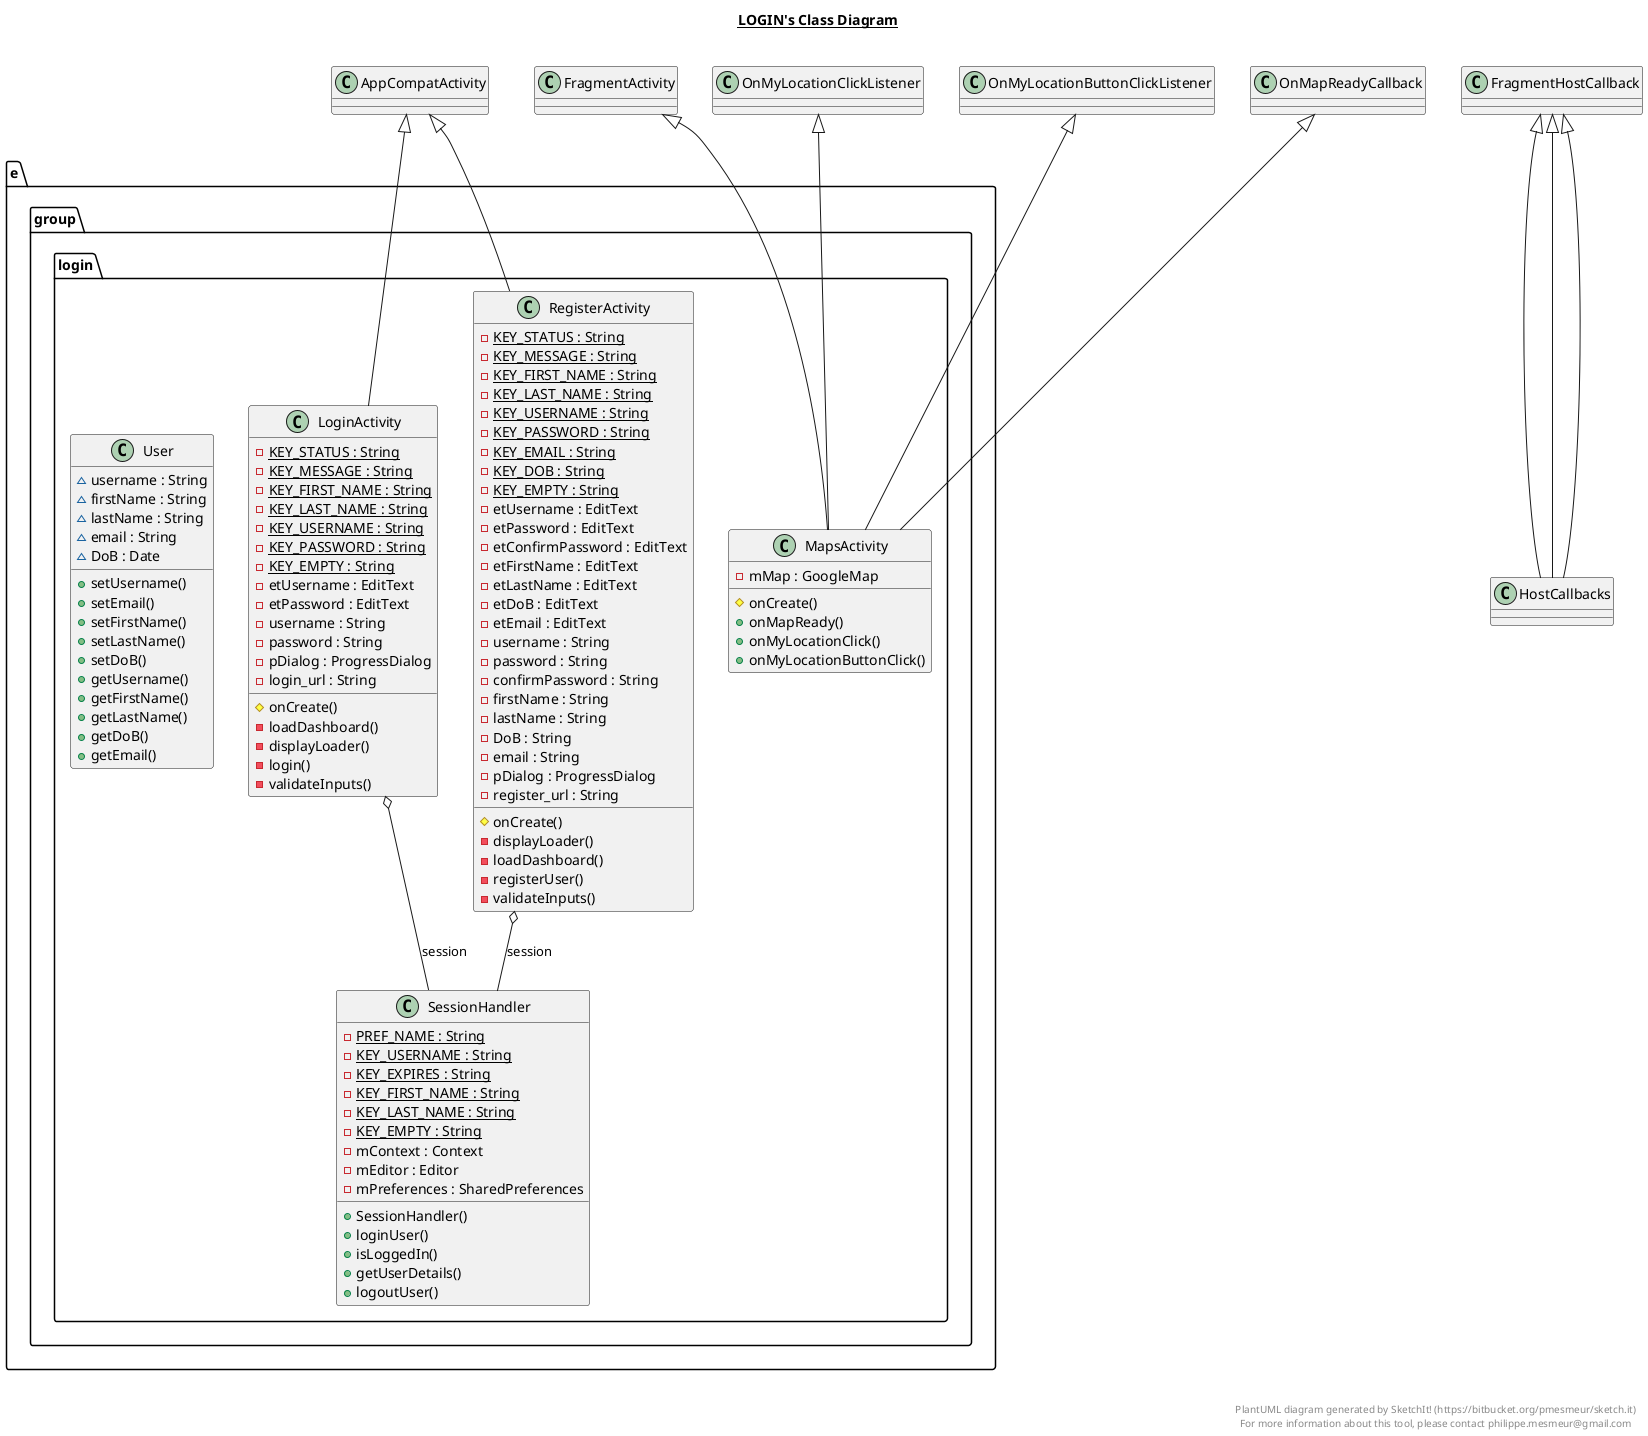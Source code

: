 @startuml

title __LOGIN's Class Diagram__\n

  package e.group.login {
    class LoginActivity {
        {static} - KEY_STATUS : String
        {static} - KEY_MESSAGE : String
        {static} - KEY_FIRST_NAME : String
        {static} - KEY_LAST_NAME : String
        {static} - KEY_USERNAME : String
        {static} - KEY_PASSWORD : String
        {static} - KEY_EMPTY : String
        - etUsername : EditText
        - etPassword : EditText
        - username : String
        - password : String
        - pDialog : ProgressDialog
        - login_url : String
        # onCreate()
        - loadDashboard()
        - displayLoader()
        - login()
        - validateInputs()
    }
  }
  

  package e.group.login {
    class MapsActivity {
        - mMap : GoogleMap
        # onCreate()
        + onMapReady()
        + onMyLocationClick()
        + onMyLocationButtonClick()
    }
  }
  

  package e.group.login {
    class RegisterActivity {
        {static} - KEY_STATUS : String
        {static} - KEY_MESSAGE : String
        {static} - KEY_FIRST_NAME : String
        {static} - KEY_LAST_NAME : String
        {static} - KEY_USERNAME : String
        {static} - KEY_PASSWORD : String
        {static} - KEY_EMAIL : String
        {static} - KEY_DOB : String
        {static} - KEY_EMPTY : String
        - etUsername : EditText
        - etPassword : EditText
        - etConfirmPassword : EditText
        - etFirstName : EditText
        - etLastName : EditText
        - etDoB : EditText
        - etEmail : EditText
        - username : String
        - password : String
        - confirmPassword : String
        - firstName : String
        - lastName : String
        - DoB : String
        - email : String
        - pDialog : ProgressDialog
        - register_url : String
        # onCreate()
        - displayLoader()
        - loadDashboard()
        - registerUser()
        - validateInputs()
    }
  }
  

  package e.group.login {
    class SessionHandler {
        {static} - PREF_NAME : String
        {static} - KEY_USERNAME : String
        {static} - KEY_EXPIRES : String
        {static} - KEY_FIRST_NAME : String
        {static} - KEY_LAST_NAME : String
        {static} - KEY_EMPTY : String
        - mContext : Context
        - mEditor : Editor
        - mPreferences : SharedPreferences
        + SessionHandler()
        + loginUser()
        + isLoggedIn()
        + getUserDetails()
        + logoutUser()
    }
  }
  

  package e.group.login {
    class User {
        ~ username : String
        ~ firstName : String
        ~ lastName : String
        ~ email : String
        ~ DoB : Date
        + setUsername()
        + setEmail()
        + setFirstName()
        + setLastName()
        + setDoB()
        + getUsername()
        + getFirstName()
        + getLastName()
        + getDoB()
        + getEmail()
    }
  }
  

  LoginActivity -up-|> AppCompatActivity
  LoginActivity o-- SessionHandler : session
  HostCallbacks -up-|> FragmentHostCallback
  MapsActivity -up-|> OnMapReadyCallback
  MapsActivity -up-|> OnMyLocationButtonClickListener
  MapsActivity -up-|> OnMyLocationClickListener
  MapsActivity -up-|> FragmentActivity
  HostCallbacks -up-|> FragmentHostCallback
  RegisterActivity -up-|> AppCompatActivity
  RegisterActivity o-- SessionHandler : session
  HostCallbacks -up-|> FragmentHostCallback


right footer


PlantUML diagram generated by SketchIt! (https://bitbucket.org/pmesmeur/sketch.it)
For more information about this tool, please contact philippe.mesmeur@gmail.com
endfooter

@enduml

